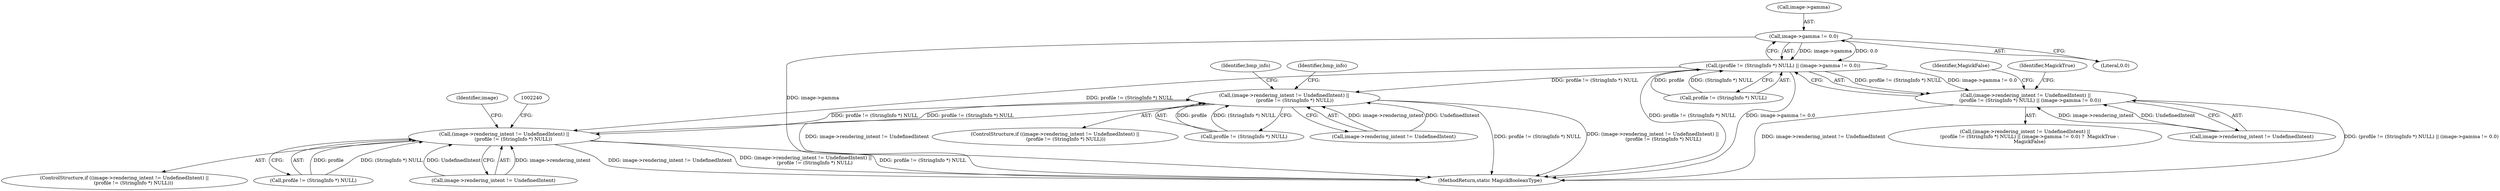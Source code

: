 digraph "0_ImageMagick_4cc6ec8a4197d4c008577127736bf7985d632323@pointer" {
"1000602" [label="(Call,image->gamma != 0.0)"];
"1000596" [label="(Call,(profile != (StringInfo *) NULL) || (image->gamma != 0.0))"];
"1000590" [label="(Call,(image->rendering_intent != UndefinedIntent) ||\n      (profile != (StringInfo *) NULL) || (image->gamma != 0.0))"];
"1000654" [label="(Call,(image->rendering_intent != UndefinedIntent) ||\n              (profile != (StringInfo *) NULL))"];
"1002225" [label="(Call,(image->rendering_intent != UndefinedIntent) ||\n            (profile != (StringInfo *) NULL))"];
"1000596" [label="(Call,(profile != (StringInfo *) NULL) || (image->gamma != 0.0))"];
"1000603" [label="(Call,image->gamma)"];
"1002573" [label="(MethodReturn,static MagickBooleanType)"];
"1000676" [label="(Identifier,bmp_info)"];
"1000660" [label="(Call,profile != (StringInfo *) NULL)"];
"1002224" [label="(ControlStructure,if ((image->rendering_intent != UndefinedIntent) ||\n            (profile != (StringInfo *) NULL)))"];
"1000668" [label="(Identifier,bmp_info)"];
"1000597" [label="(Call,profile != (StringInfo *) NULL)"];
"1000591" [label="(Call,image->rendering_intent != UndefinedIntent)"];
"1000608" [label="(Identifier,MagickFalse)"];
"1002225" [label="(Call,(image->rendering_intent != UndefinedIntent) ||\n            (profile != (StringInfo *) NULL))"];
"1000606" [label="(Literal,0.0)"];
"1000589" [label="(Call,(image->rendering_intent != UndefinedIntent) ||\n      (profile != (StringInfo *) NULL) || (image->gamma != 0.0) ?  MagickTrue :\n      MagickFalse)"];
"1000653" [label="(ControlStructure,if ((image->rendering_intent != UndefinedIntent) ||\n              (profile != (StringInfo *) NULL)))"];
"1000602" [label="(Call,image->gamma != 0.0)"];
"1000655" [label="(Call,image->rendering_intent != UndefinedIntent)"];
"1000607" [label="(Identifier,MagickTrue)"];
"1002231" [label="(Call,profile != (StringInfo *) NULL)"];
"1000654" [label="(Call,(image->rendering_intent != UndefinedIntent) ||\n              (profile != (StringInfo *) NULL))"];
"1002226" [label="(Call,image->rendering_intent != UndefinedIntent)"];
"1002300" [label="(Identifier,image)"];
"1000590" [label="(Call,(image->rendering_intent != UndefinedIntent) ||\n      (profile != (StringInfo *) NULL) || (image->gamma != 0.0))"];
"1000602" -> "1000596"  [label="AST: "];
"1000602" -> "1000606"  [label="CFG: "];
"1000603" -> "1000602"  [label="AST: "];
"1000606" -> "1000602"  [label="AST: "];
"1000596" -> "1000602"  [label="CFG: "];
"1000602" -> "1002573"  [label="DDG: image->gamma"];
"1000602" -> "1000596"  [label="DDG: image->gamma"];
"1000602" -> "1000596"  [label="DDG: 0.0"];
"1000596" -> "1000590"  [label="AST: "];
"1000596" -> "1000597"  [label="CFG: "];
"1000597" -> "1000596"  [label="AST: "];
"1000590" -> "1000596"  [label="CFG: "];
"1000596" -> "1002573"  [label="DDG: profile != (StringInfo *) NULL"];
"1000596" -> "1002573"  [label="DDG: image->gamma != 0.0"];
"1000596" -> "1000590"  [label="DDG: profile != (StringInfo *) NULL"];
"1000596" -> "1000590"  [label="DDG: image->gamma != 0.0"];
"1000597" -> "1000596"  [label="DDG: profile"];
"1000597" -> "1000596"  [label="DDG: (StringInfo *) NULL"];
"1000596" -> "1000654"  [label="DDG: profile != (StringInfo *) NULL"];
"1000596" -> "1002225"  [label="DDG: profile != (StringInfo *) NULL"];
"1000590" -> "1000589"  [label="AST: "];
"1000590" -> "1000591"  [label="CFG: "];
"1000591" -> "1000590"  [label="AST: "];
"1000607" -> "1000590"  [label="CFG: "];
"1000608" -> "1000590"  [label="CFG: "];
"1000590" -> "1002573"  [label="DDG: (profile != (StringInfo *) NULL) || (image->gamma != 0.0)"];
"1000590" -> "1002573"  [label="DDG: image->rendering_intent != UndefinedIntent"];
"1000591" -> "1000590"  [label="DDG: image->rendering_intent"];
"1000591" -> "1000590"  [label="DDG: UndefinedIntent"];
"1000654" -> "1000653"  [label="AST: "];
"1000654" -> "1000655"  [label="CFG: "];
"1000654" -> "1000660"  [label="CFG: "];
"1000655" -> "1000654"  [label="AST: "];
"1000660" -> "1000654"  [label="AST: "];
"1000668" -> "1000654"  [label="CFG: "];
"1000676" -> "1000654"  [label="CFG: "];
"1000654" -> "1002573"  [label="DDG: image->rendering_intent != UndefinedIntent"];
"1000654" -> "1002573"  [label="DDG: profile != (StringInfo *) NULL"];
"1000654" -> "1002573"  [label="DDG: (image->rendering_intent != UndefinedIntent) ||\n              (profile != (StringInfo *) NULL)"];
"1000655" -> "1000654"  [label="DDG: image->rendering_intent"];
"1000655" -> "1000654"  [label="DDG: UndefinedIntent"];
"1000660" -> "1000654"  [label="DDG: profile"];
"1000660" -> "1000654"  [label="DDG: (StringInfo *) NULL"];
"1002225" -> "1000654"  [label="DDG: profile != (StringInfo *) NULL"];
"1000654" -> "1002225"  [label="DDG: profile != (StringInfo *) NULL"];
"1002225" -> "1002224"  [label="AST: "];
"1002225" -> "1002226"  [label="CFG: "];
"1002225" -> "1002231"  [label="CFG: "];
"1002226" -> "1002225"  [label="AST: "];
"1002231" -> "1002225"  [label="AST: "];
"1002240" -> "1002225"  [label="CFG: "];
"1002300" -> "1002225"  [label="CFG: "];
"1002225" -> "1002573"  [label="DDG: image->rendering_intent != UndefinedIntent"];
"1002225" -> "1002573"  [label="DDG: (image->rendering_intent != UndefinedIntent) ||\n            (profile != (StringInfo *) NULL)"];
"1002225" -> "1002573"  [label="DDG: profile != (StringInfo *) NULL"];
"1002226" -> "1002225"  [label="DDG: image->rendering_intent"];
"1002226" -> "1002225"  [label="DDG: UndefinedIntent"];
"1002231" -> "1002225"  [label="DDG: profile"];
"1002231" -> "1002225"  [label="DDG: (StringInfo *) NULL"];
}

